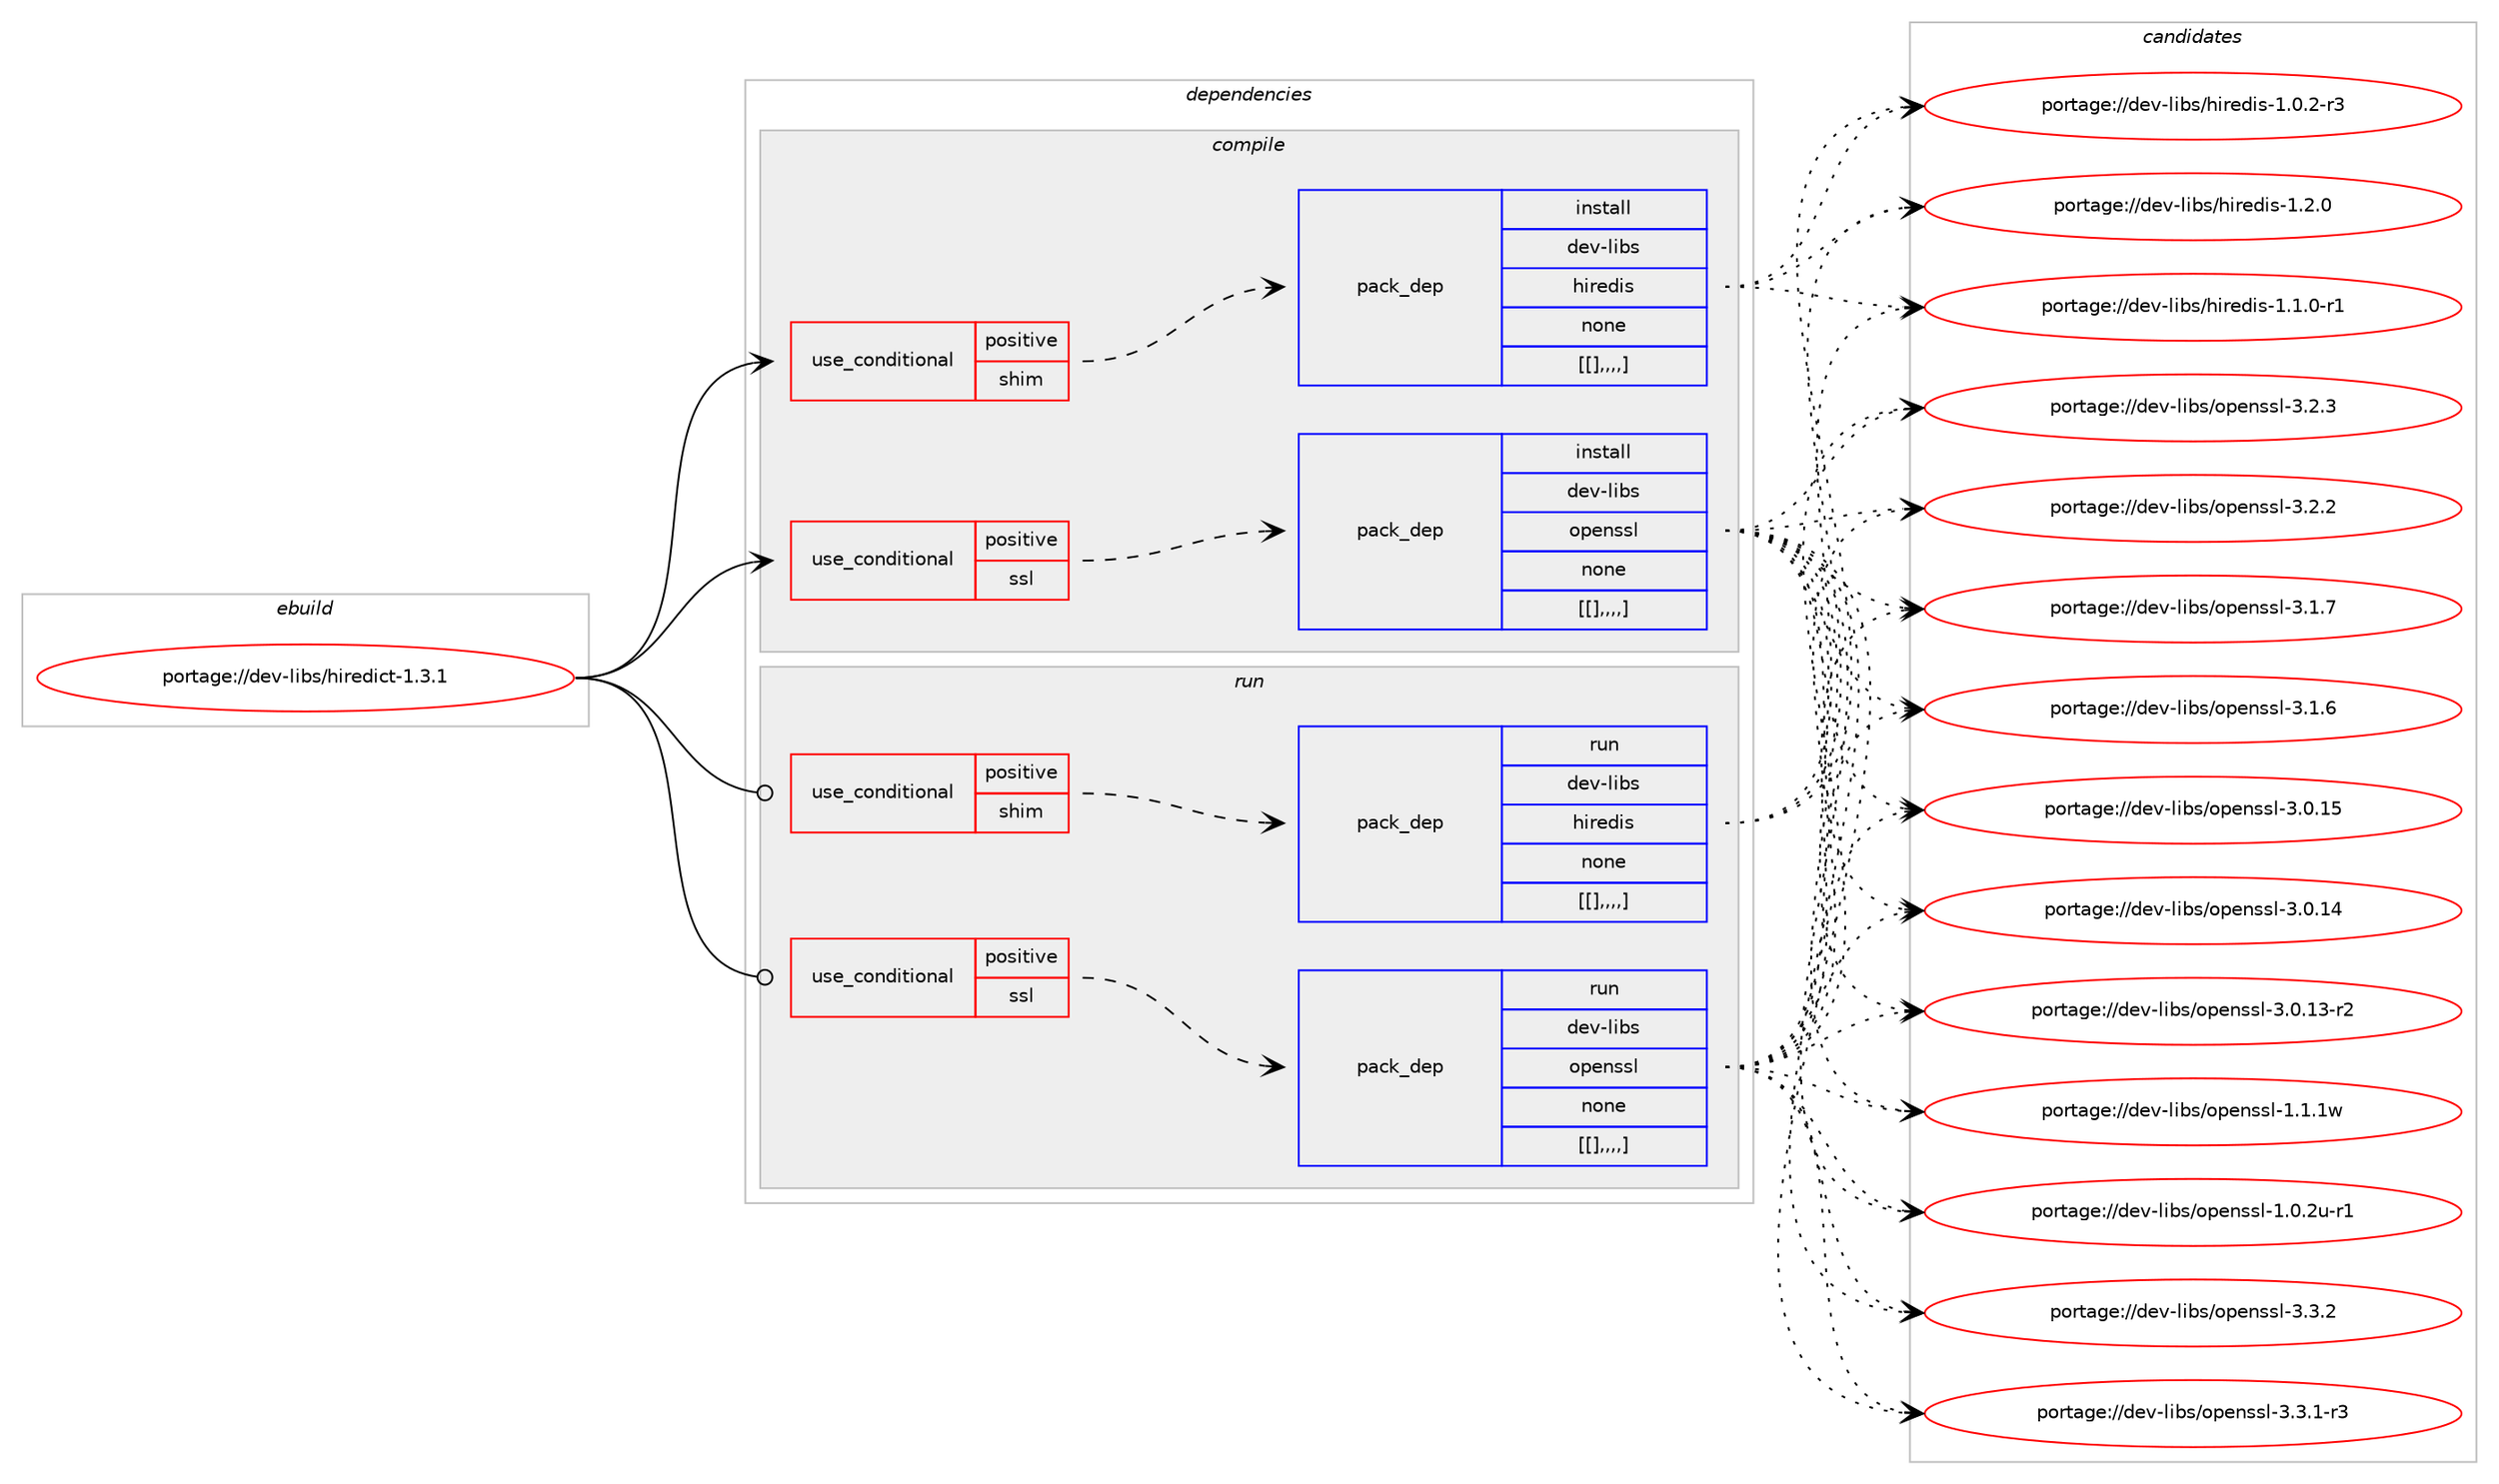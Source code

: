 digraph prolog {

# *************
# Graph options
# *************

newrank=true;
concentrate=true;
compound=true;
graph [rankdir=LR,fontname=Helvetica,fontsize=10,ranksep=1.5];#, ranksep=2.5, nodesep=0.2];
edge  [arrowhead=vee];
node  [fontname=Helvetica,fontsize=10];

# **********
# The ebuild
# **********

subgraph cluster_leftcol {
color=gray;
label=<<i>ebuild</i>>;
id [label="portage://dev-libs/hiredict-1.3.1", color=red, width=4, href="../dev-libs/hiredict-1.3.1.svg"];
}

# ****************
# The dependencies
# ****************

subgraph cluster_midcol {
color=gray;
label=<<i>dependencies</i>>;
subgraph cluster_compile {
fillcolor="#eeeeee";
style=filled;
label=<<i>compile</i>>;
subgraph cond27242 {
dependency109745 [label=<<TABLE BORDER="0" CELLBORDER="1" CELLSPACING="0" CELLPADDING="4"><TR><TD ROWSPAN="3" CELLPADDING="10">use_conditional</TD></TR><TR><TD>positive</TD></TR><TR><TD>shim</TD></TR></TABLE>>, shape=none, color=red];
subgraph pack81364 {
dependency109746 [label=<<TABLE BORDER="0" CELLBORDER="1" CELLSPACING="0" CELLPADDING="4" WIDTH="220"><TR><TD ROWSPAN="6" CELLPADDING="30">pack_dep</TD></TR><TR><TD WIDTH="110">install</TD></TR><TR><TD>dev-libs</TD></TR><TR><TD>hiredis</TD></TR><TR><TD>none</TD></TR><TR><TD>[[],,,,]</TD></TR></TABLE>>, shape=none, color=blue];
}
dependency109745:e -> dependency109746:w [weight=20,style="dashed",arrowhead="vee"];
}
id:e -> dependency109745:w [weight=20,style="solid",arrowhead="vee"];
subgraph cond27243 {
dependency109747 [label=<<TABLE BORDER="0" CELLBORDER="1" CELLSPACING="0" CELLPADDING="4"><TR><TD ROWSPAN="3" CELLPADDING="10">use_conditional</TD></TR><TR><TD>positive</TD></TR><TR><TD>ssl</TD></TR></TABLE>>, shape=none, color=red];
subgraph pack81365 {
dependency109748 [label=<<TABLE BORDER="0" CELLBORDER="1" CELLSPACING="0" CELLPADDING="4" WIDTH="220"><TR><TD ROWSPAN="6" CELLPADDING="30">pack_dep</TD></TR><TR><TD WIDTH="110">install</TD></TR><TR><TD>dev-libs</TD></TR><TR><TD>openssl</TD></TR><TR><TD>none</TD></TR><TR><TD>[[],,,,]</TD></TR></TABLE>>, shape=none, color=blue];
}
dependency109747:e -> dependency109748:w [weight=20,style="dashed",arrowhead="vee"];
}
id:e -> dependency109747:w [weight=20,style="solid",arrowhead="vee"];
}
subgraph cluster_compileandrun {
fillcolor="#eeeeee";
style=filled;
label=<<i>compile and run</i>>;
}
subgraph cluster_run {
fillcolor="#eeeeee";
style=filled;
label=<<i>run</i>>;
subgraph cond27244 {
dependency109749 [label=<<TABLE BORDER="0" CELLBORDER="1" CELLSPACING="0" CELLPADDING="4"><TR><TD ROWSPAN="3" CELLPADDING="10">use_conditional</TD></TR><TR><TD>positive</TD></TR><TR><TD>shim</TD></TR></TABLE>>, shape=none, color=red];
subgraph pack81366 {
dependency109750 [label=<<TABLE BORDER="0" CELLBORDER="1" CELLSPACING="0" CELLPADDING="4" WIDTH="220"><TR><TD ROWSPAN="6" CELLPADDING="30">pack_dep</TD></TR><TR><TD WIDTH="110">run</TD></TR><TR><TD>dev-libs</TD></TR><TR><TD>hiredis</TD></TR><TR><TD>none</TD></TR><TR><TD>[[],,,,]</TD></TR></TABLE>>, shape=none, color=blue];
}
dependency109749:e -> dependency109750:w [weight=20,style="dashed",arrowhead="vee"];
}
id:e -> dependency109749:w [weight=20,style="solid",arrowhead="odot"];
subgraph cond27245 {
dependency109751 [label=<<TABLE BORDER="0" CELLBORDER="1" CELLSPACING="0" CELLPADDING="4"><TR><TD ROWSPAN="3" CELLPADDING="10">use_conditional</TD></TR><TR><TD>positive</TD></TR><TR><TD>ssl</TD></TR></TABLE>>, shape=none, color=red];
subgraph pack81367 {
dependency109752 [label=<<TABLE BORDER="0" CELLBORDER="1" CELLSPACING="0" CELLPADDING="4" WIDTH="220"><TR><TD ROWSPAN="6" CELLPADDING="30">pack_dep</TD></TR><TR><TD WIDTH="110">run</TD></TR><TR><TD>dev-libs</TD></TR><TR><TD>openssl</TD></TR><TR><TD>none</TD></TR><TR><TD>[[],,,,]</TD></TR></TABLE>>, shape=none, color=blue];
}
dependency109751:e -> dependency109752:w [weight=20,style="dashed",arrowhead="vee"];
}
id:e -> dependency109751:w [weight=20,style="solid",arrowhead="odot"];
}
}

# **************
# The candidates
# **************

subgraph cluster_choices {
rank=same;
color=gray;
label=<<i>candidates</i>>;

subgraph choice81364 {
color=black;
nodesep=1;
choice100101118451081059811547104105114101100105115454946504648 [label="portage://dev-libs/hiredis-1.2.0", color=red, width=4,href="../dev-libs/hiredis-1.2.0.svg"];
choice1001011184510810598115471041051141011001051154549464946484511449 [label="portage://dev-libs/hiredis-1.1.0-r1", color=red, width=4,href="../dev-libs/hiredis-1.1.0-r1.svg"];
choice1001011184510810598115471041051141011001051154549464846504511451 [label="portage://dev-libs/hiredis-1.0.2-r3", color=red, width=4,href="../dev-libs/hiredis-1.0.2-r3.svg"];
dependency109746:e -> choice100101118451081059811547104105114101100105115454946504648:w [style=dotted,weight="100"];
dependency109746:e -> choice1001011184510810598115471041051141011001051154549464946484511449:w [style=dotted,weight="100"];
dependency109746:e -> choice1001011184510810598115471041051141011001051154549464846504511451:w [style=dotted,weight="100"];
}
subgraph choice81365 {
color=black;
nodesep=1;
choice100101118451081059811547111112101110115115108455146514650 [label="portage://dev-libs/openssl-3.3.2", color=red, width=4,href="../dev-libs/openssl-3.3.2.svg"];
choice1001011184510810598115471111121011101151151084551465146494511451 [label="portage://dev-libs/openssl-3.3.1-r3", color=red, width=4,href="../dev-libs/openssl-3.3.1-r3.svg"];
choice100101118451081059811547111112101110115115108455146504651 [label="portage://dev-libs/openssl-3.2.3", color=red, width=4,href="../dev-libs/openssl-3.2.3.svg"];
choice100101118451081059811547111112101110115115108455146504650 [label="portage://dev-libs/openssl-3.2.2", color=red, width=4,href="../dev-libs/openssl-3.2.2.svg"];
choice100101118451081059811547111112101110115115108455146494655 [label="portage://dev-libs/openssl-3.1.7", color=red, width=4,href="../dev-libs/openssl-3.1.7.svg"];
choice100101118451081059811547111112101110115115108455146494654 [label="portage://dev-libs/openssl-3.1.6", color=red, width=4,href="../dev-libs/openssl-3.1.6.svg"];
choice10010111845108105981154711111210111011511510845514648464953 [label="portage://dev-libs/openssl-3.0.15", color=red, width=4,href="../dev-libs/openssl-3.0.15.svg"];
choice10010111845108105981154711111210111011511510845514648464952 [label="portage://dev-libs/openssl-3.0.14", color=red, width=4,href="../dev-libs/openssl-3.0.14.svg"];
choice100101118451081059811547111112101110115115108455146484649514511450 [label="portage://dev-libs/openssl-3.0.13-r2", color=red, width=4,href="../dev-libs/openssl-3.0.13-r2.svg"];
choice100101118451081059811547111112101110115115108454946494649119 [label="portage://dev-libs/openssl-1.1.1w", color=red, width=4,href="../dev-libs/openssl-1.1.1w.svg"];
choice1001011184510810598115471111121011101151151084549464846501174511449 [label="portage://dev-libs/openssl-1.0.2u-r1", color=red, width=4,href="../dev-libs/openssl-1.0.2u-r1.svg"];
dependency109748:e -> choice100101118451081059811547111112101110115115108455146514650:w [style=dotted,weight="100"];
dependency109748:e -> choice1001011184510810598115471111121011101151151084551465146494511451:w [style=dotted,weight="100"];
dependency109748:e -> choice100101118451081059811547111112101110115115108455146504651:w [style=dotted,weight="100"];
dependency109748:e -> choice100101118451081059811547111112101110115115108455146504650:w [style=dotted,weight="100"];
dependency109748:e -> choice100101118451081059811547111112101110115115108455146494655:w [style=dotted,weight="100"];
dependency109748:e -> choice100101118451081059811547111112101110115115108455146494654:w [style=dotted,weight="100"];
dependency109748:e -> choice10010111845108105981154711111210111011511510845514648464953:w [style=dotted,weight="100"];
dependency109748:e -> choice10010111845108105981154711111210111011511510845514648464952:w [style=dotted,weight="100"];
dependency109748:e -> choice100101118451081059811547111112101110115115108455146484649514511450:w [style=dotted,weight="100"];
dependency109748:e -> choice100101118451081059811547111112101110115115108454946494649119:w [style=dotted,weight="100"];
dependency109748:e -> choice1001011184510810598115471111121011101151151084549464846501174511449:w [style=dotted,weight="100"];
}
subgraph choice81366 {
color=black;
nodesep=1;
choice100101118451081059811547104105114101100105115454946504648 [label="portage://dev-libs/hiredis-1.2.0", color=red, width=4,href="../dev-libs/hiredis-1.2.0.svg"];
choice1001011184510810598115471041051141011001051154549464946484511449 [label="portage://dev-libs/hiredis-1.1.0-r1", color=red, width=4,href="../dev-libs/hiredis-1.1.0-r1.svg"];
choice1001011184510810598115471041051141011001051154549464846504511451 [label="portage://dev-libs/hiredis-1.0.2-r3", color=red, width=4,href="../dev-libs/hiredis-1.0.2-r3.svg"];
dependency109750:e -> choice100101118451081059811547104105114101100105115454946504648:w [style=dotted,weight="100"];
dependency109750:e -> choice1001011184510810598115471041051141011001051154549464946484511449:w [style=dotted,weight="100"];
dependency109750:e -> choice1001011184510810598115471041051141011001051154549464846504511451:w [style=dotted,weight="100"];
}
subgraph choice81367 {
color=black;
nodesep=1;
choice100101118451081059811547111112101110115115108455146514650 [label="portage://dev-libs/openssl-3.3.2", color=red, width=4,href="../dev-libs/openssl-3.3.2.svg"];
choice1001011184510810598115471111121011101151151084551465146494511451 [label="portage://dev-libs/openssl-3.3.1-r3", color=red, width=4,href="../dev-libs/openssl-3.3.1-r3.svg"];
choice100101118451081059811547111112101110115115108455146504651 [label="portage://dev-libs/openssl-3.2.3", color=red, width=4,href="../dev-libs/openssl-3.2.3.svg"];
choice100101118451081059811547111112101110115115108455146504650 [label="portage://dev-libs/openssl-3.2.2", color=red, width=4,href="../dev-libs/openssl-3.2.2.svg"];
choice100101118451081059811547111112101110115115108455146494655 [label="portage://dev-libs/openssl-3.1.7", color=red, width=4,href="../dev-libs/openssl-3.1.7.svg"];
choice100101118451081059811547111112101110115115108455146494654 [label="portage://dev-libs/openssl-3.1.6", color=red, width=4,href="../dev-libs/openssl-3.1.6.svg"];
choice10010111845108105981154711111210111011511510845514648464953 [label="portage://dev-libs/openssl-3.0.15", color=red, width=4,href="../dev-libs/openssl-3.0.15.svg"];
choice10010111845108105981154711111210111011511510845514648464952 [label="portage://dev-libs/openssl-3.0.14", color=red, width=4,href="../dev-libs/openssl-3.0.14.svg"];
choice100101118451081059811547111112101110115115108455146484649514511450 [label="portage://dev-libs/openssl-3.0.13-r2", color=red, width=4,href="../dev-libs/openssl-3.0.13-r2.svg"];
choice100101118451081059811547111112101110115115108454946494649119 [label="portage://dev-libs/openssl-1.1.1w", color=red, width=4,href="../dev-libs/openssl-1.1.1w.svg"];
choice1001011184510810598115471111121011101151151084549464846501174511449 [label="portage://dev-libs/openssl-1.0.2u-r1", color=red, width=4,href="../dev-libs/openssl-1.0.2u-r1.svg"];
dependency109752:e -> choice100101118451081059811547111112101110115115108455146514650:w [style=dotted,weight="100"];
dependency109752:e -> choice1001011184510810598115471111121011101151151084551465146494511451:w [style=dotted,weight="100"];
dependency109752:e -> choice100101118451081059811547111112101110115115108455146504651:w [style=dotted,weight="100"];
dependency109752:e -> choice100101118451081059811547111112101110115115108455146504650:w [style=dotted,weight="100"];
dependency109752:e -> choice100101118451081059811547111112101110115115108455146494655:w [style=dotted,weight="100"];
dependency109752:e -> choice100101118451081059811547111112101110115115108455146494654:w [style=dotted,weight="100"];
dependency109752:e -> choice10010111845108105981154711111210111011511510845514648464953:w [style=dotted,weight="100"];
dependency109752:e -> choice10010111845108105981154711111210111011511510845514648464952:w [style=dotted,weight="100"];
dependency109752:e -> choice100101118451081059811547111112101110115115108455146484649514511450:w [style=dotted,weight="100"];
dependency109752:e -> choice100101118451081059811547111112101110115115108454946494649119:w [style=dotted,weight="100"];
dependency109752:e -> choice1001011184510810598115471111121011101151151084549464846501174511449:w [style=dotted,weight="100"];
}
}

}
